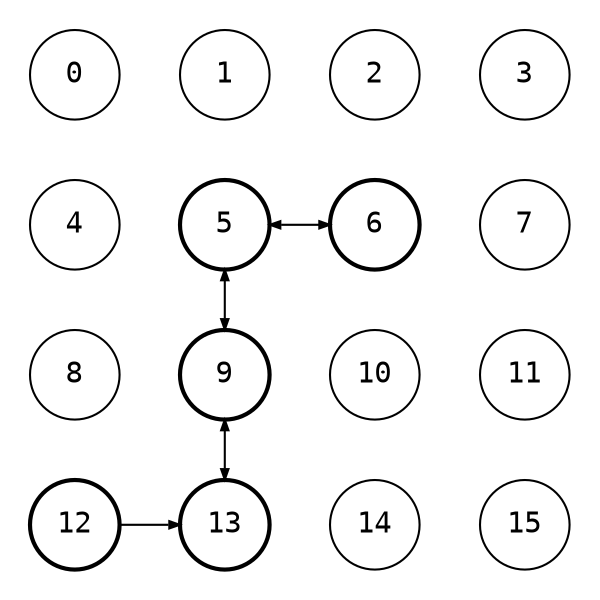 digraph {
    node [shape=circle, fontname="monospace", fixedsize=true, width=0.6, height=0.6];
    edge [arrowsize=0.5, fontname="monospace", weight=1000];
    layout=dot;
    pad=0.2;
    nodesep=0.4;
    ranksep=0.4;
    splines=line;
    // concentrate=true;

    5 [style=bold];
    6 [style=bold];
    9 [style=bold];
    12 [style=bold];
    13 [style=bold];

    5 -> {6, 9} [dir=both];
    9 -> {13} [dir=both];
    {12} -> 13;

    edge [style=invis];

    0 -> 4 -> 8 -> 12;
    1 -> 5;
    2 -> 6 -> 10 -> 14;
    3 -> 7 -> 11 -> 15;

    rank=same {0; 1; 2; 3};
    rank=same {4; 5; 6; 7};
    rank=same {8; 9; 10; 11};
    rank=same {12; 13; 14; 15};
}